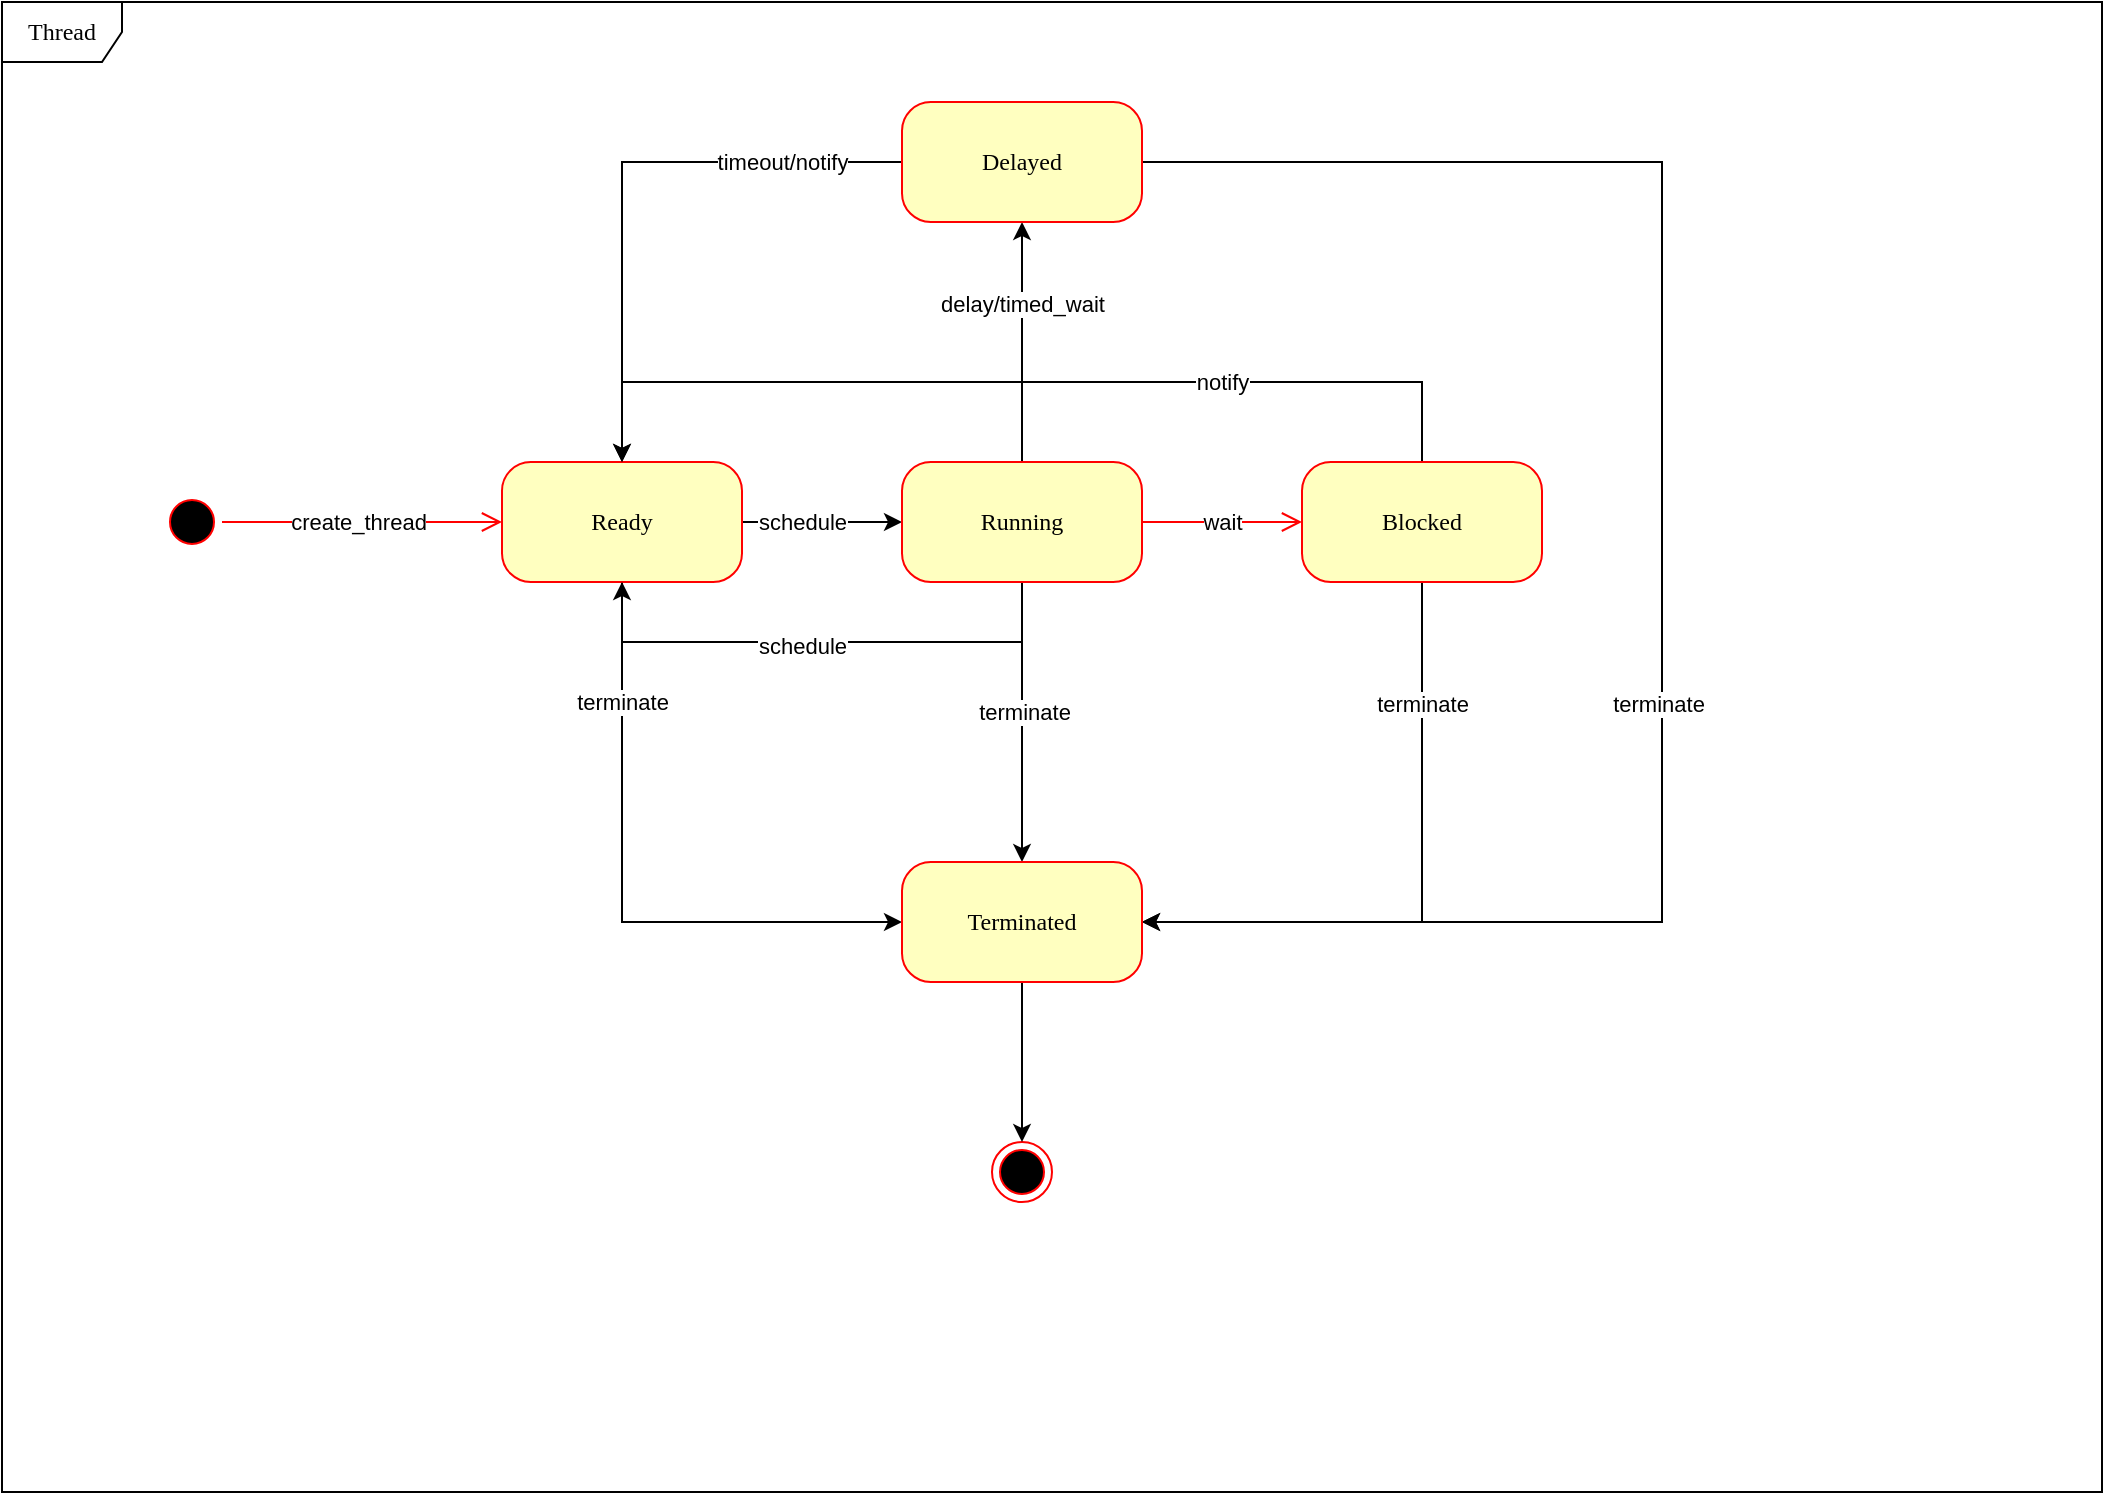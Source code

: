 <mxfile version="24.6.4" type="device">
  <diagram name="Page-1" id="58cdce13-f638-feb5-8d6f-7d28b1aa9fa0">
    <mxGraphModel dx="2026" dy="1961" grid="1" gridSize="10" guides="1" tooltips="1" connect="1" arrows="1" fold="1" page="1" pageScale="1" pageWidth="1100" pageHeight="850" background="none" math="0" shadow="0">
      <root>
        <mxCell id="0" />
        <mxCell id="1" parent="0" />
        <mxCell id="2a3bc250acf0617d-8" value="Thread" style="shape=umlFrame;whiteSpace=wrap;html=1;rounded=1;shadow=0;comic=0;labelBackgroundColor=none;strokeWidth=1;fontFamily=Verdana;fontSize=12;align=center;movable=1;resizable=1;rotatable=1;deletable=1;editable=1;locked=0;connectable=1;" parent="1" vertex="1">
          <mxGeometry x="50" y="-110" width="1050" height="745" as="geometry" />
        </mxCell>
        <mxCell id="382b91b5511bd0f7-1" value="" style="ellipse;html=1;shape=startState;fillColor=#000000;strokeColor=#ff0000;rounded=1;shadow=0;comic=0;labelBackgroundColor=none;fontFamily=Verdana;fontSize=12;fontColor=#000000;align=center;direction=south;" parent="1" vertex="1">
          <mxGeometry x="130" y="135" width="30" height="30" as="geometry" />
        </mxCell>
        <mxCell id="JLp0fgRABYGb4vtUiIBw-8" value="" style="edgeStyle=orthogonalEdgeStyle;rounded=0;orthogonalLoop=1;jettySize=auto;html=1;" edge="1" parent="1" source="382b91b5511bd0f7-6" target="JLp0fgRABYGb4vtUiIBw-7">
          <mxGeometry relative="1" as="geometry" />
        </mxCell>
        <mxCell id="JLp0fgRABYGb4vtUiIBw-9" value="schedule" style="edgeLabel;html=1;align=center;verticalAlign=middle;resizable=0;points=[];" vertex="1" connectable="0" parent="JLp0fgRABYGb4vtUiIBw-8">
          <mxGeometry x="-0.375" y="1" relative="1" as="geometry">
            <mxPoint x="5" y="1" as="offset" />
          </mxGeometry>
        </mxCell>
        <mxCell id="JLp0fgRABYGb4vtUiIBw-18" value="" style="edgeStyle=orthogonalEdgeStyle;rounded=0;orthogonalLoop=1;jettySize=auto;html=1;" edge="1" parent="1" source="382b91b5511bd0f7-6" target="JLp0fgRABYGb4vtUiIBw-17">
          <mxGeometry relative="1" as="geometry">
            <Array as="points">
              <mxPoint x="360" y="350" />
            </Array>
          </mxGeometry>
        </mxCell>
        <mxCell id="JLp0fgRABYGb4vtUiIBw-25" value="terminate" style="edgeLabel;html=1;align=center;verticalAlign=middle;resizable=0;points=[];" vertex="1" connectable="0" parent="JLp0fgRABYGb4vtUiIBw-18">
          <mxGeometry x="-0.523" y="-3" relative="1" as="geometry">
            <mxPoint x="3" y="-14" as="offset" />
          </mxGeometry>
        </mxCell>
        <mxCell id="382b91b5511bd0f7-6" value="Ready" style="rounded=1;whiteSpace=wrap;html=1;arcSize=24;fillColor=#ffffc0;strokeColor=#ff0000;shadow=0;comic=0;labelBackgroundColor=none;fontFamily=Verdana;fontSize=12;fontColor=#000000;align=center;" parent="1" vertex="1">
          <mxGeometry x="300" y="120" width="120" height="60" as="geometry" />
        </mxCell>
        <mxCell id="JLp0fgRABYGb4vtUiIBw-5" value="" style="edgeStyle=orthogonalEdgeStyle;rounded=0;orthogonalLoop=1;jettySize=auto;html=1;entryX=0.5;entryY=0;entryDx=0;entryDy=0;" edge="1" parent="1" source="382b91b5511bd0f7-7" target="382b91b5511bd0f7-6">
          <mxGeometry relative="1" as="geometry">
            <mxPoint x="760" y="150" as="targetPoint" />
            <Array as="points">
              <mxPoint x="760" y="80" />
              <mxPoint x="360" y="80" />
            </Array>
          </mxGeometry>
        </mxCell>
        <mxCell id="JLp0fgRABYGb4vtUiIBw-6" value="notify" style="edgeLabel;html=1;align=center;verticalAlign=middle;resizable=0;points=[];" vertex="1" connectable="0" parent="JLp0fgRABYGb4vtUiIBw-5">
          <mxGeometry x="0.025" y="2" relative="1" as="geometry">
            <mxPoint x="106" y="-2" as="offset" />
          </mxGeometry>
        </mxCell>
        <mxCell id="JLp0fgRABYGb4vtUiIBw-20" style="edgeStyle=orthogonalEdgeStyle;rounded=0;orthogonalLoop=1;jettySize=auto;html=1;exitX=0.5;exitY=1;exitDx=0;exitDy=0;entryX=1;entryY=0.5;entryDx=0;entryDy=0;" edge="1" parent="1" source="382b91b5511bd0f7-7" target="JLp0fgRABYGb4vtUiIBw-17">
          <mxGeometry relative="1" as="geometry" />
        </mxCell>
        <mxCell id="JLp0fgRABYGb4vtUiIBw-24" value="terminate" style="edgeLabel;html=1;align=center;verticalAlign=middle;resizable=0;points=[];" vertex="1" connectable="0" parent="JLp0fgRABYGb4vtUiIBw-20">
          <mxGeometry x="-0.607" relative="1" as="geometry">
            <mxPoint as="offset" />
          </mxGeometry>
        </mxCell>
        <mxCell id="382b91b5511bd0f7-7" value="Blocked" style="rounded=1;whiteSpace=wrap;html=1;arcSize=24;fillColor=#ffffc0;strokeColor=#ff0000;shadow=0;comic=0;labelBackgroundColor=none;fontFamily=Verdana;fontSize=12;fontColor=#000000;align=center;" parent="1" vertex="1">
          <mxGeometry x="700" y="120" width="120" height="60" as="geometry" />
        </mxCell>
        <mxCell id="2a3bc250acf0617d-9" style="edgeStyle=orthogonalEdgeStyle;html=1;labelBackgroundColor=none;endArrow=open;endSize=8;strokeColor=#ff0000;fontFamily=Verdana;fontSize=12;align=left;" parent="1" source="382b91b5511bd0f7-1" target="382b91b5511bd0f7-6" edge="1">
          <mxGeometry relative="1" as="geometry" />
        </mxCell>
        <mxCell id="JLp0fgRABYGb4vtUiIBw-1" value="create_thread" style="edgeLabel;html=1;align=center;verticalAlign=middle;resizable=0;points=[];" vertex="1" connectable="0" parent="2a3bc250acf0617d-9">
          <mxGeometry x="0.4" y="2" relative="1" as="geometry">
            <mxPoint x="-30" y="2" as="offset" />
          </mxGeometry>
        </mxCell>
        <mxCell id="2a3bc250acf0617d-10" style="edgeStyle=orthogonalEdgeStyle;html=1;labelBackgroundColor=none;endArrow=open;endSize=8;strokeColor=#ff0000;fontFamily=Verdana;fontSize=12;align=left;exitX=1;exitY=0.5;exitDx=0;exitDy=0;" parent="1" source="JLp0fgRABYGb4vtUiIBw-7" edge="1">
          <mxGeometry relative="1" as="geometry">
            <Array as="points">
              <mxPoint x="660" y="150" />
              <mxPoint x="660" y="150" />
            </Array>
            <mxPoint x="700" y="150" as="targetPoint" />
          </mxGeometry>
        </mxCell>
        <mxCell id="JLp0fgRABYGb4vtUiIBw-2" value="wait" style="edgeLabel;html=1;align=center;verticalAlign=middle;resizable=0;points=[];" vertex="1" connectable="0" parent="2a3bc250acf0617d-10">
          <mxGeometry x="-0.013" y="-1" relative="1" as="geometry">
            <mxPoint y="-1" as="offset" />
          </mxGeometry>
        </mxCell>
        <mxCell id="JLp0fgRABYGb4vtUiIBw-11" value="" style="edgeStyle=orthogonalEdgeStyle;rounded=0;orthogonalLoop=1;jettySize=auto;html=1;" edge="1" parent="1" source="JLp0fgRABYGb4vtUiIBw-7" target="JLp0fgRABYGb4vtUiIBw-10">
          <mxGeometry relative="1" as="geometry" />
        </mxCell>
        <mxCell id="JLp0fgRABYGb4vtUiIBw-12" value="delay/timed_wait" style="edgeLabel;html=1;align=center;verticalAlign=middle;resizable=0;points=[];" vertex="1" connectable="0" parent="JLp0fgRABYGb4vtUiIBw-11">
          <mxGeometry x="-0.025" y="-2" relative="1" as="geometry">
            <mxPoint x="-2" y="-21" as="offset" />
          </mxGeometry>
        </mxCell>
        <mxCell id="JLp0fgRABYGb4vtUiIBw-19" style="edgeStyle=orthogonalEdgeStyle;rounded=0;orthogonalLoop=1;jettySize=auto;html=1;exitX=0.5;exitY=1;exitDx=0;exitDy=0;entryX=0.5;entryY=0;entryDx=0;entryDy=0;" edge="1" parent="1" source="JLp0fgRABYGb4vtUiIBw-7" target="JLp0fgRABYGb4vtUiIBw-17">
          <mxGeometry relative="1" as="geometry" />
        </mxCell>
        <mxCell id="JLp0fgRABYGb4vtUiIBw-23" value="terminate" style="edgeLabel;html=1;align=center;verticalAlign=middle;resizable=0;points=[];" vertex="1" connectable="0" parent="JLp0fgRABYGb4vtUiIBw-19">
          <mxGeometry x="-0.071" y="1" relative="1" as="geometry">
            <mxPoint as="offset" />
          </mxGeometry>
        </mxCell>
        <mxCell id="JLp0fgRABYGb4vtUiIBw-27" style="edgeStyle=orthogonalEdgeStyle;rounded=0;orthogonalLoop=1;jettySize=auto;html=1;exitX=0.5;exitY=1;exitDx=0;exitDy=0;entryX=0.5;entryY=1;entryDx=0;entryDy=0;" edge="1" parent="1" source="JLp0fgRABYGb4vtUiIBw-7" target="382b91b5511bd0f7-6">
          <mxGeometry relative="1" as="geometry">
            <Array as="points">
              <mxPoint x="560" y="210" />
              <mxPoint x="360" y="210" />
            </Array>
          </mxGeometry>
        </mxCell>
        <mxCell id="JLp0fgRABYGb4vtUiIBw-28" value="schedule" style="edgeLabel;html=1;align=center;verticalAlign=middle;resizable=0;points=[];" vertex="1" connectable="0" parent="JLp0fgRABYGb4vtUiIBw-27">
          <mxGeometry x="0.008" y="2" relative="1" as="geometry">
            <mxPoint x="-9" as="offset" />
          </mxGeometry>
        </mxCell>
        <mxCell id="JLp0fgRABYGb4vtUiIBw-7" value="Running" style="rounded=1;whiteSpace=wrap;html=1;arcSize=24;fillColor=#ffffc0;strokeColor=#ff0000;shadow=0;comic=0;labelBackgroundColor=none;fontFamily=Verdana;fontSize=12;fontColor=#000000;align=center;" vertex="1" parent="1">
          <mxGeometry x="500" y="120" width="120" height="60" as="geometry" />
        </mxCell>
        <mxCell id="JLp0fgRABYGb4vtUiIBw-14" value="" style="edgeStyle=orthogonalEdgeStyle;rounded=0;orthogonalLoop=1;jettySize=auto;html=1;" edge="1" parent="1" source="JLp0fgRABYGb4vtUiIBw-10">
          <mxGeometry relative="1" as="geometry">
            <mxPoint x="360" y="120" as="targetPoint" />
            <Array as="points">
              <mxPoint x="360" y="-30" />
            </Array>
          </mxGeometry>
        </mxCell>
        <mxCell id="JLp0fgRABYGb4vtUiIBw-15" value="timeout/notify" style="edgeLabel;html=1;align=center;verticalAlign=middle;resizable=0;points=[];" vertex="1" connectable="0" parent="JLp0fgRABYGb4vtUiIBw-14">
          <mxGeometry x="-0.384" y="1" relative="1" as="geometry">
            <mxPoint x="29" y="-1" as="offset" />
          </mxGeometry>
        </mxCell>
        <mxCell id="JLp0fgRABYGb4vtUiIBw-21" style="edgeStyle=orthogonalEdgeStyle;rounded=0;orthogonalLoop=1;jettySize=auto;html=1;exitX=1;exitY=0.5;exitDx=0;exitDy=0;" edge="1" parent="1" source="JLp0fgRABYGb4vtUiIBw-10">
          <mxGeometry relative="1" as="geometry">
            <mxPoint x="620" y="350" as="targetPoint" />
            <Array as="points">
              <mxPoint x="880" y="-30" />
              <mxPoint x="880" y="350" />
            </Array>
          </mxGeometry>
        </mxCell>
        <mxCell id="JLp0fgRABYGb4vtUiIBw-26" value="terminate" style="edgeLabel;html=1;align=center;verticalAlign=middle;resizable=0;points=[];" vertex="1" connectable="0" parent="JLp0fgRABYGb4vtUiIBw-21">
          <mxGeometry x="0.18" y="-2" relative="1" as="geometry">
            <mxPoint as="offset" />
          </mxGeometry>
        </mxCell>
        <mxCell id="JLp0fgRABYGb4vtUiIBw-10" value="Delayed" style="rounded=1;whiteSpace=wrap;html=1;arcSize=24;fillColor=#ffffc0;strokeColor=#ff0000;shadow=0;comic=0;labelBackgroundColor=none;fontFamily=Verdana;fontSize=12;fontColor=#000000;align=center;" vertex="1" parent="1">
          <mxGeometry x="500" y="-60" width="120" height="60" as="geometry" />
        </mxCell>
        <mxCell id="JLp0fgRABYGb4vtUiIBw-16" value="" style="ellipse;html=1;shape=endState;fillColor=#000000;strokeColor=#ff0000;" vertex="1" parent="1">
          <mxGeometry x="545" y="460" width="30" height="30" as="geometry" />
        </mxCell>
        <mxCell id="JLp0fgRABYGb4vtUiIBw-22" style="edgeStyle=orthogonalEdgeStyle;rounded=0;orthogonalLoop=1;jettySize=auto;html=1;exitX=0.5;exitY=1;exitDx=0;exitDy=0;" edge="1" parent="1" source="JLp0fgRABYGb4vtUiIBw-17" target="JLp0fgRABYGb4vtUiIBw-16">
          <mxGeometry relative="1" as="geometry" />
        </mxCell>
        <mxCell id="JLp0fgRABYGb4vtUiIBw-17" value="Terminated" style="rounded=1;whiteSpace=wrap;html=1;arcSize=24;fillColor=#ffffc0;strokeColor=#ff0000;shadow=0;comic=0;labelBackgroundColor=none;fontFamily=Verdana;fontSize=12;fontColor=#000000;align=center;" vertex="1" parent="1">
          <mxGeometry x="500" y="320" width="120" height="60" as="geometry" />
        </mxCell>
      </root>
    </mxGraphModel>
  </diagram>
</mxfile>
